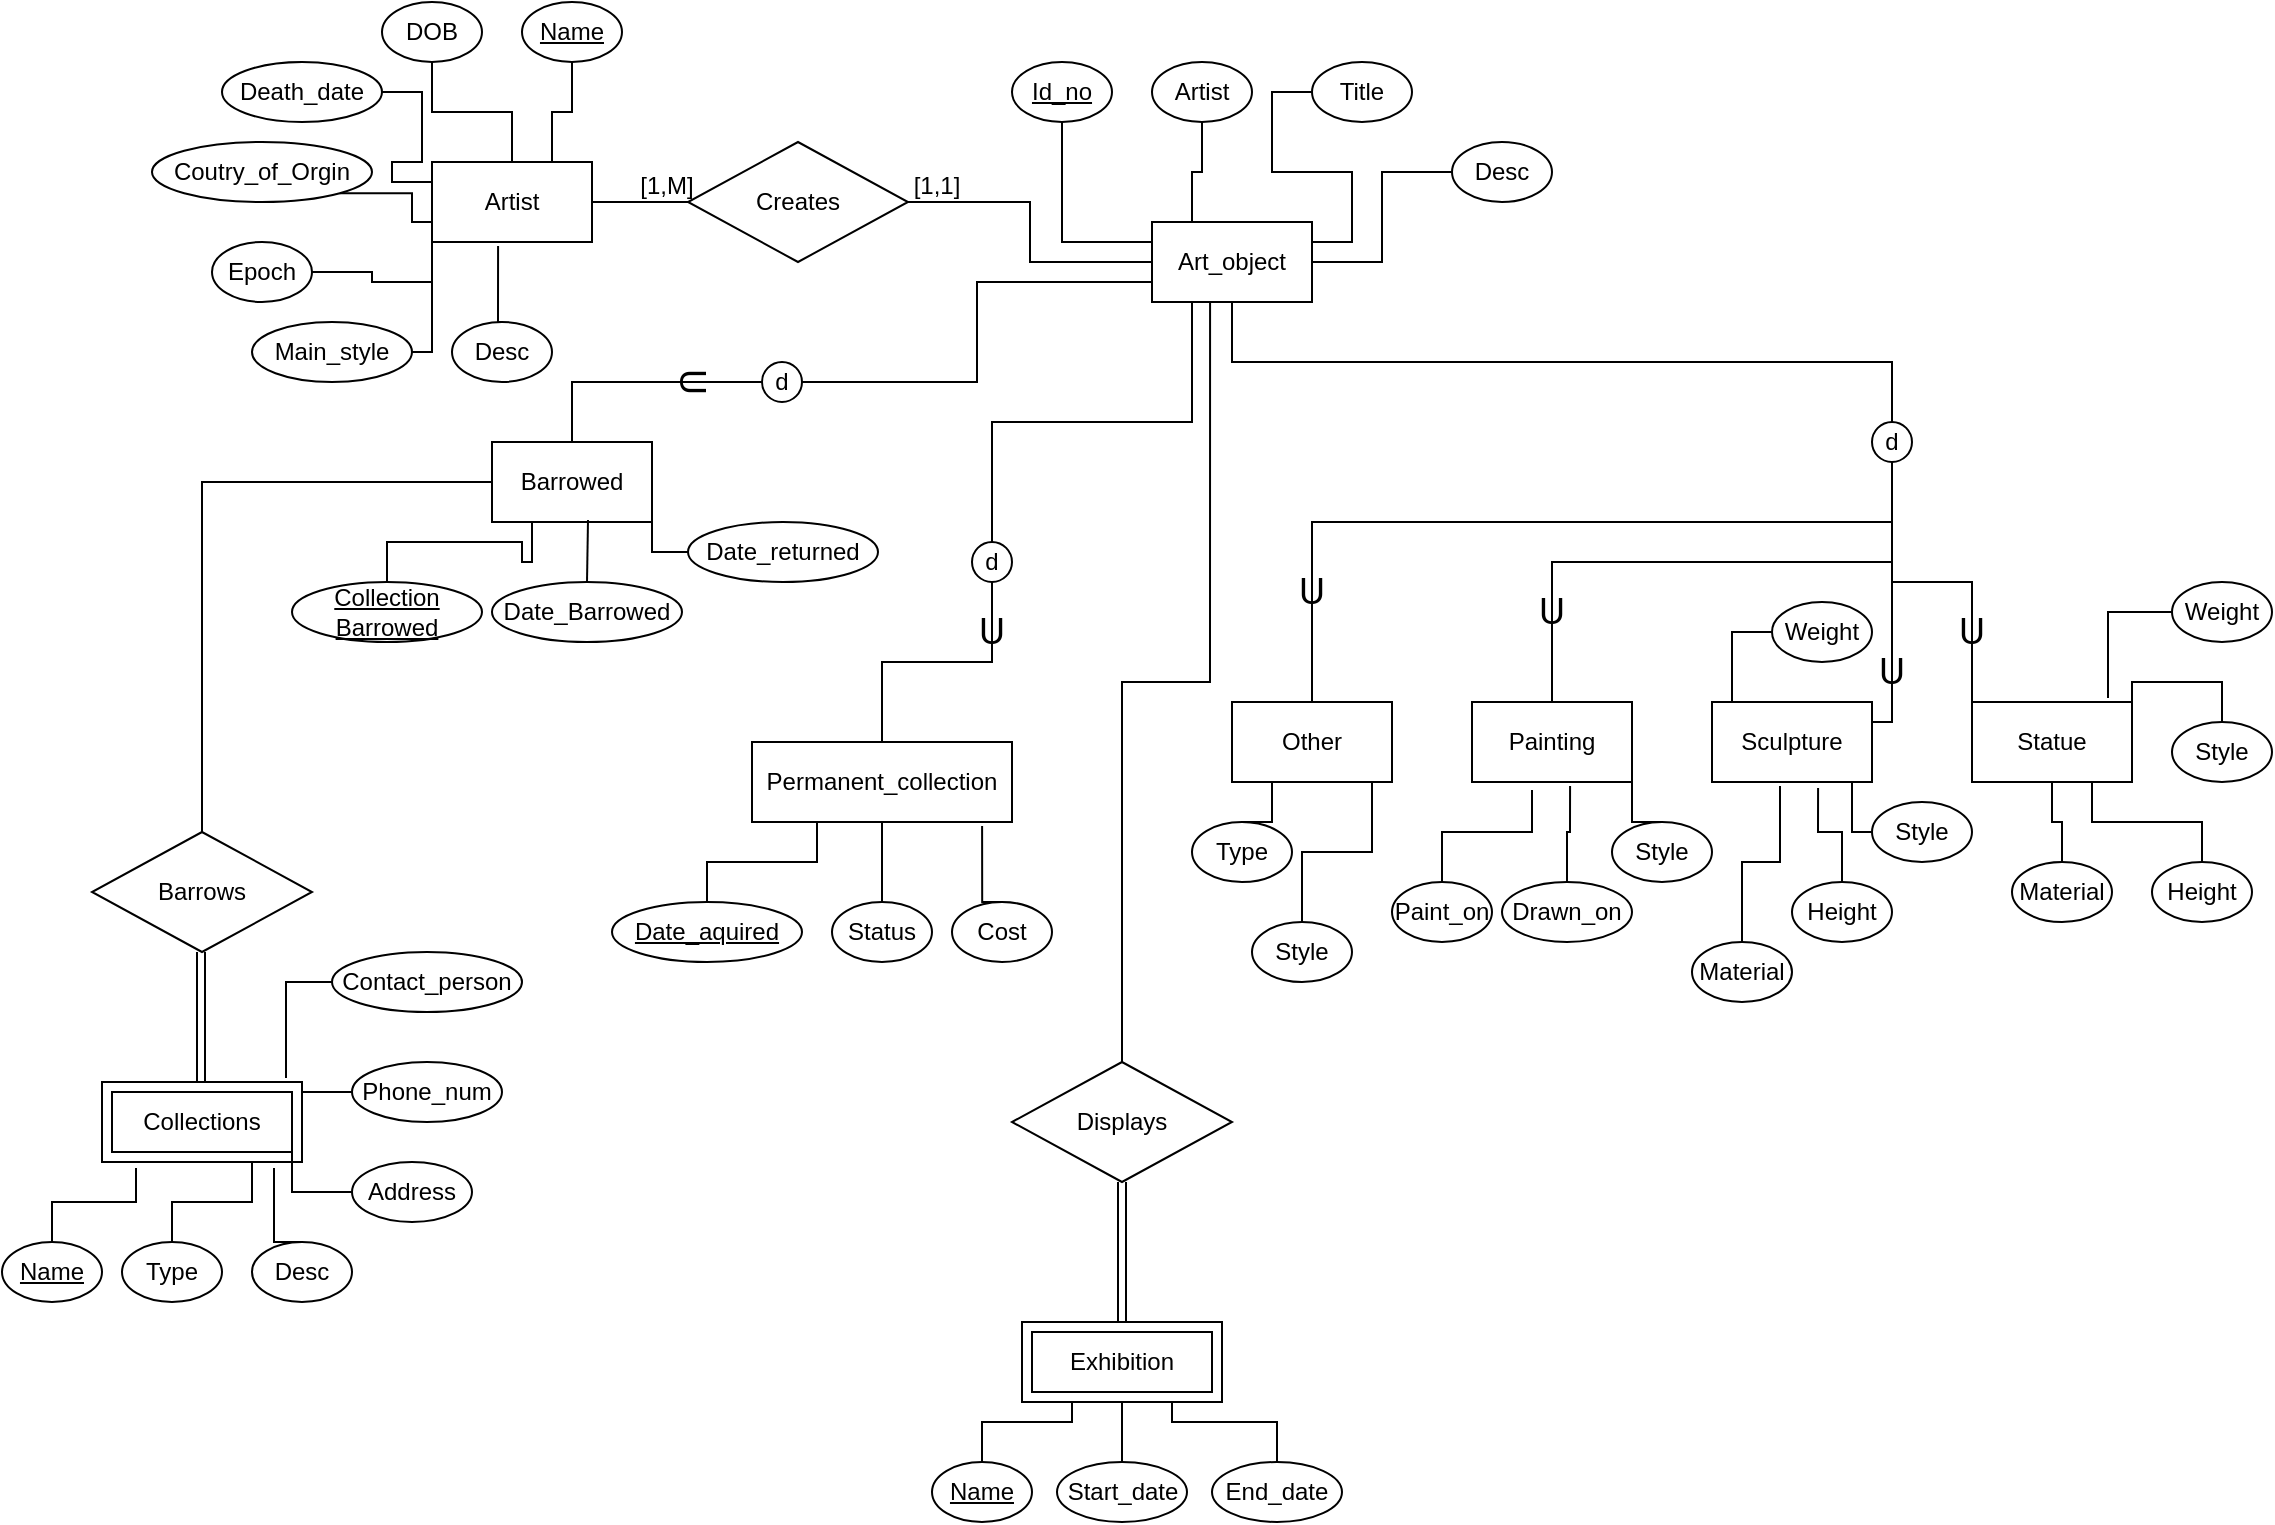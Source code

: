 <mxfile version="14.2.9" type="github">
  <diagram id="U1ADgzj7NbHvVfgoWPWw" name="Page-1">
    <mxGraphModel dx="1422" dy="762" grid="1" gridSize="10" guides="1" tooltips="1" connect="1" arrows="1" fold="1" page="1" pageScale="1" pageWidth="850" pageHeight="1100" math="0" shadow="0">
      <root>
        <mxCell id="0" />
        <mxCell id="1" parent="0" />
        <mxCell id="Ohg4oa2j4WqQgn4zbkPp-43" style="edgeStyle=orthogonalEdgeStyle;rounded=0;orthogonalLoop=1;jettySize=auto;html=1;exitX=0.5;exitY=1;exitDx=0;exitDy=0;entryX=0.5;entryY=0;entryDx=0;entryDy=0;endArrow=none;endFill=0;" edge="1" parent="1" source="Ohg4oa2j4WqQgn4zbkPp-1" target="Ohg4oa2j4WqQgn4zbkPp-42">
          <mxGeometry relative="1" as="geometry" />
        </mxCell>
        <mxCell id="Ohg4oa2j4WqQgn4zbkPp-1" value="Art_object" style="rounded=0;whiteSpace=wrap;html=1;" vertex="1" parent="1">
          <mxGeometry x="610" y="170" width="80" height="40" as="geometry" />
        </mxCell>
        <mxCell id="Ohg4oa2j4WqQgn4zbkPp-9" style="edgeStyle=orthogonalEdgeStyle;rounded=0;orthogonalLoop=1;jettySize=auto;html=1;exitX=0.5;exitY=1;exitDx=0;exitDy=0;entryX=0;entryY=0.25;entryDx=0;entryDy=0;endArrow=none;endFill=0;" edge="1" parent="1" source="Ohg4oa2j4WqQgn4zbkPp-2" target="Ohg4oa2j4WqQgn4zbkPp-1">
          <mxGeometry relative="1" as="geometry" />
        </mxCell>
        <mxCell id="Ohg4oa2j4WqQgn4zbkPp-2" value="&lt;u&gt;Id_no&lt;/u&gt;" style="ellipse;whiteSpace=wrap;html=1;" vertex="1" parent="1">
          <mxGeometry x="540" y="90" width="50" height="30" as="geometry" />
        </mxCell>
        <mxCell id="Ohg4oa2j4WqQgn4zbkPp-8" style="edgeStyle=orthogonalEdgeStyle;rounded=0;orthogonalLoop=1;jettySize=auto;html=1;exitX=0.5;exitY=1;exitDx=0;exitDy=0;entryX=0.25;entryY=0;entryDx=0;entryDy=0;endArrow=none;endFill=0;" edge="1" parent="1" source="Ohg4oa2j4WqQgn4zbkPp-3" target="Ohg4oa2j4WqQgn4zbkPp-1">
          <mxGeometry relative="1" as="geometry" />
        </mxCell>
        <mxCell id="Ohg4oa2j4WqQgn4zbkPp-3" value="Artist&lt;span style=&quot;color: rgba(0 , 0 , 0 , 0) ; font-family: monospace ; font-size: 0px&quot;&gt;%3CmxGraphModel%3E%3Croot%3E%3CmxCell%20id%3D%220%22%2F%3E%3CmxCell%20id%3D%221%22%20parent%3D%220%22%2F%3E%3CmxCell%20id%3D%222%22%20value%3D%22Id_no%22%20style%3D%22ellipse%3BwhiteSpace%3Dwrap%3Bhtml%3D1%3B%22%20vertex%3D%221%22%20parent%3D%221%22%3E%3CmxGeometry%20x%3D%22540%22%20y%3D%2290%22%20width%3D%2250%22%20height%3D%2230%22%20as%3D%22geometry%22%2F%3E%3C%2FmxCell%3E%3C%2Froot%3E%3C%2FmxGraphModel%3E&lt;/span&gt;" style="ellipse;whiteSpace=wrap;html=1;" vertex="1" parent="1">
          <mxGeometry x="610" y="90" width="50" height="30" as="geometry" />
        </mxCell>
        <mxCell id="Ohg4oa2j4WqQgn4zbkPp-7" style="edgeStyle=orthogonalEdgeStyle;rounded=0;orthogonalLoop=1;jettySize=auto;html=1;exitX=0;exitY=0.5;exitDx=0;exitDy=0;entryX=1;entryY=0.25;entryDx=0;entryDy=0;endArrow=none;endFill=0;" edge="1" parent="1" source="Ohg4oa2j4WqQgn4zbkPp-4" target="Ohg4oa2j4WqQgn4zbkPp-1">
          <mxGeometry relative="1" as="geometry" />
        </mxCell>
        <mxCell id="Ohg4oa2j4WqQgn4zbkPp-4" value="Title" style="ellipse;whiteSpace=wrap;html=1;" vertex="1" parent="1">
          <mxGeometry x="690" y="90" width="50" height="30" as="geometry" />
        </mxCell>
        <mxCell id="Ohg4oa2j4WqQgn4zbkPp-6" style="edgeStyle=orthogonalEdgeStyle;rounded=0;orthogonalLoop=1;jettySize=auto;html=1;exitX=0;exitY=0.5;exitDx=0;exitDy=0;entryX=1;entryY=0.5;entryDx=0;entryDy=0;endArrow=none;endFill=0;" edge="1" parent="1" source="Ohg4oa2j4WqQgn4zbkPp-5" target="Ohg4oa2j4WqQgn4zbkPp-1">
          <mxGeometry relative="1" as="geometry" />
        </mxCell>
        <mxCell id="Ohg4oa2j4WqQgn4zbkPp-5" value="Desc" style="ellipse;whiteSpace=wrap;html=1;" vertex="1" parent="1">
          <mxGeometry x="760" y="130" width="50" height="30" as="geometry" />
        </mxCell>
        <mxCell id="Ohg4oa2j4WqQgn4zbkPp-11" value="Statue" style="rounded=0;whiteSpace=wrap;html=1;" vertex="1" parent="1">
          <mxGeometry x="1020" y="410" width="80" height="40" as="geometry" />
        </mxCell>
        <mxCell id="Ohg4oa2j4WqQgn4zbkPp-12" value="Sculpture" style="rounded=0;whiteSpace=wrap;html=1;" vertex="1" parent="1">
          <mxGeometry x="890" y="410" width="80" height="40" as="geometry" />
        </mxCell>
        <mxCell id="Ohg4oa2j4WqQgn4zbkPp-13" value="Painting" style="rounded=0;whiteSpace=wrap;html=1;" vertex="1" parent="1">
          <mxGeometry x="770" y="410" width="80" height="40" as="geometry" />
        </mxCell>
        <mxCell id="Ohg4oa2j4WqQgn4zbkPp-14" value="Other" style="rounded=0;whiteSpace=wrap;html=1;" vertex="1" parent="1">
          <mxGeometry x="650" y="410" width="80" height="40" as="geometry" />
        </mxCell>
        <mxCell id="Ohg4oa2j4WqQgn4zbkPp-20" style="edgeStyle=orthogonalEdgeStyle;rounded=0;orthogonalLoop=1;jettySize=auto;html=1;exitX=0.5;exitY=0;exitDx=0;exitDy=0;entryX=0.375;entryY=1.1;entryDx=0;entryDy=0;entryPerimeter=0;endArrow=none;endFill=0;" edge="1" parent="1" source="Ohg4oa2j4WqQgn4zbkPp-15" target="Ohg4oa2j4WqQgn4zbkPp-13">
          <mxGeometry relative="1" as="geometry" />
        </mxCell>
        <mxCell id="Ohg4oa2j4WqQgn4zbkPp-15" value="Paint_on" style="ellipse;whiteSpace=wrap;html=1;" vertex="1" parent="1">
          <mxGeometry x="730" y="500" width="50" height="30" as="geometry" />
        </mxCell>
        <mxCell id="Ohg4oa2j4WqQgn4zbkPp-19" style="edgeStyle=orthogonalEdgeStyle;rounded=0;orthogonalLoop=1;jettySize=auto;html=1;exitX=0.5;exitY=0;exitDx=0;exitDy=0;entryX=0.613;entryY=1.05;entryDx=0;entryDy=0;entryPerimeter=0;endArrow=none;endFill=0;" edge="1" parent="1" source="Ohg4oa2j4WqQgn4zbkPp-16" target="Ohg4oa2j4WqQgn4zbkPp-13">
          <mxGeometry relative="1" as="geometry" />
        </mxCell>
        <mxCell id="Ohg4oa2j4WqQgn4zbkPp-16" value="Drawn_on" style="ellipse;whiteSpace=wrap;html=1;" vertex="1" parent="1">
          <mxGeometry x="785" y="500" width="65" height="30" as="geometry" />
        </mxCell>
        <mxCell id="Ohg4oa2j4WqQgn4zbkPp-18" style="edgeStyle=orthogonalEdgeStyle;rounded=0;orthogonalLoop=1;jettySize=auto;html=1;exitX=0.5;exitY=0;exitDx=0;exitDy=0;entryX=1;entryY=1;entryDx=0;entryDy=0;endArrow=none;endFill=0;" edge="1" parent="1" source="Ohg4oa2j4WqQgn4zbkPp-17" target="Ohg4oa2j4WqQgn4zbkPp-13">
          <mxGeometry relative="1" as="geometry" />
        </mxCell>
        <mxCell id="Ohg4oa2j4WqQgn4zbkPp-17" value="Style" style="ellipse;whiteSpace=wrap;html=1;" vertex="1" parent="1">
          <mxGeometry x="840" y="470" width="50" height="30" as="geometry" />
        </mxCell>
        <mxCell id="Ohg4oa2j4WqQgn4zbkPp-28" style="edgeStyle=orthogonalEdgeStyle;rounded=0;orthogonalLoop=1;jettySize=auto;html=1;exitX=0.5;exitY=0;exitDx=0;exitDy=0;entryX=0.425;entryY=1.05;entryDx=0;entryDy=0;entryPerimeter=0;endArrow=none;endFill=0;" edge="1" parent="1" source="Ohg4oa2j4WqQgn4zbkPp-21" target="Ohg4oa2j4WqQgn4zbkPp-12">
          <mxGeometry relative="1" as="geometry" />
        </mxCell>
        <mxCell id="Ohg4oa2j4WqQgn4zbkPp-21" value="Material" style="ellipse;whiteSpace=wrap;html=1;" vertex="1" parent="1">
          <mxGeometry x="880" y="530" width="50" height="30" as="geometry" />
        </mxCell>
        <mxCell id="Ohg4oa2j4WqQgn4zbkPp-27" style="edgeStyle=orthogonalEdgeStyle;rounded=0;orthogonalLoop=1;jettySize=auto;html=1;exitX=0.5;exitY=0;exitDx=0;exitDy=0;entryX=0.663;entryY=1.075;entryDx=0;entryDy=0;entryPerimeter=0;endArrow=none;endFill=0;" edge="1" parent="1" source="Ohg4oa2j4WqQgn4zbkPp-22" target="Ohg4oa2j4WqQgn4zbkPp-12">
          <mxGeometry relative="1" as="geometry" />
        </mxCell>
        <mxCell id="Ohg4oa2j4WqQgn4zbkPp-22" value="Height" style="ellipse;whiteSpace=wrap;html=1;" vertex="1" parent="1">
          <mxGeometry x="930" y="500" width="50" height="30" as="geometry" />
        </mxCell>
        <mxCell id="Ohg4oa2j4WqQgn4zbkPp-26" style="edgeStyle=orthogonalEdgeStyle;rounded=0;orthogonalLoop=1;jettySize=auto;html=1;exitX=0;exitY=0.5;exitDx=0;exitDy=0;entryX=0.75;entryY=0;entryDx=0;entryDy=0;endArrow=none;endFill=0;" edge="1" parent="1" source="Ohg4oa2j4WqQgn4zbkPp-23" target="Ohg4oa2j4WqQgn4zbkPp-12">
          <mxGeometry relative="1" as="geometry" />
        </mxCell>
        <mxCell id="Ohg4oa2j4WqQgn4zbkPp-23" value="Weight" style="ellipse;whiteSpace=wrap;html=1;" vertex="1" parent="1">
          <mxGeometry x="920" y="360" width="50" height="30" as="geometry" />
        </mxCell>
        <mxCell id="Ohg4oa2j4WqQgn4zbkPp-25" style="edgeStyle=orthogonalEdgeStyle;rounded=0;orthogonalLoop=1;jettySize=auto;html=1;exitX=0;exitY=0.5;exitDx=0;exitDy=0;entryX=0.875;entryY=1;entryDx=0;entryDy=0;entryPerimeter=0;endArrow=none;endFill=0;" edge="1" parent="1" source="Ohg4oa2j4WqQgn4zbkPp-24" target="Ohg4oa2j4WqQgn4zbkPp-12">
          <mxGeometry relative="1" as="geometry" />
        </mxCell>
        <mxCell id="Ohg4oa2j4WqQgn4zbkPp-24" value="Style" style="ellipse;whiteSpace=wrap;html=1;" vertex="1" parent="1">
          <mxGeometry x="970" y="460" width="50" height="30" as="geometry" />
        </mxCell>
        <mxCell id="Ohg4oa2j4WqQgn4zbkPp-32" style="edgeStyle=orthogonalEdgeStyle;rounded=0;orthogonalLoop=1;jettySize=auto;html=1;exitX=0.5;exitY=0;exitDx=0;exitDy=0;entryX=0.25;entryY=1;entryDx=0;entryDy=0;endArrow=none;endFill=0;" edge="1" parent="1" source="Ohg4oa2j4WqQgn4zbkPp-29" target="Ohg4oa2j4WqQgn4zbkPp-14">
          <mxGeometry relative="1" as="geometry" />
        </mxCell>
        <mxCell id="Ohg4oa2j4WqQgn4zbkPp-29" value="Type" style="ellipse;whiteSpace=wrap;html=1;" vertex="1" parent="1">
          <mxGeometry x="630" y="470" width="50" height="30" as="geometry" />
        </mxCell>
        <mxCell id="Ohg4oa2j4WqQgn4zbkPp-31" style="edgeStyle=orthogonalEdgeStyle;rounded=0;orthogonalLoop=1;jettySize=auto;html=1;exitX=0.5;exitY=0;exitDx=0;exitDy=0;entryX=0.875;entryY=1;entryDx=0;entryDy=0;entryPerimeter=0;endArrow=none;endFill=0;" edge="1" parent="1" source="Ohg4oa2j4WqQgn4zbkPp-30" target="Ohg4oa2j4WqQgn4zbkPp-14">
          <mxGeometry relative="1" as="geometry" />
        </mxCell>
        <mxCell id="Ohg4oa2j4WqQgn4zbkPp-30" value="Style" style="ellipse;whiteSpace=wrap;html=1;" vertex="1" parent="1">
          <mxGeometry x="660" y="520" width="50" height="30" as="geometry" />
        </mxCell>
        <mxCell id="Ohg4oa2j4WqQgn4zbkPp-38" style="edgeStyle=orthogonalEdgeStyle;rounded=0;orthogonalLoop=1;jettySize=auto;html=1;exitX=0.5;exitY=0;exitDx=0;exitDy=0;entryX=0.5;entryY=1;entryDx=0;entryDy=0;endArrow=none;endFill=0;" edge="1" parent="1" source="Ohg4oa2j4WqQgn4zbkPp-33" target="Ohg4oa2j4WqQgn4zbkPp-11">
          <mxGeometry relative="1" as="geometry" />
        </mxCell>
        <mxCell id="Ohg4oa2j4WqQgn4zbkPp-33" value="Material" style="ellipse;whiteSpace=wrap;html=1;" vertex="1" parent="1">
          <mxGeometry x="1040" y="490" width="50" height="30" as="geometry" />
        </mxCell>
        <mxCell id="Ohg4oa2j4WqQgn4zbkPp-39" style="edgeStyle=orthogonalEdgeStyle;rounded=0;orthogonalLoop=1;jettySize=auto;html=1;exitX=0.5;exitY=0;exitDx=0;exitDy=0;entryX=0.75;entryY=1;entryDx=0;entryDy=0;endArrow=none;endFill=0;" edge="1" parent="1" source="Ohg4oa2j4WqQgn4zbkPp-35" target="Ohg4oa2j4WqQgn4zbkPp-11">
          <mxGeometry relative="1" as="geometry" />
        </mxCell>
        <mxCell id="Ohg4oa2j4WqQgn4zbkPp-35" value="Height" style="ellipse;whiteSpace=wrap;html=1;" vertex="1" parent="1">
          <mxGeometry x="1110" y="490" width="50" height="30" as="geometry" />
        </mxCell>
        <mxCell id="Ohg4oa2j4WqQgn4zbkPp-40" style="edgeStyle=orthogonalEdgeStyle;rounded=0;orthogonalLoop=1;jettySize=auto;html=1;exitX=0.5;exitY=0;exitDx=0;exitDy=0;entryX=1;entryY=0.25;entryDx=0;entryDy=0;endArrow=none;endFill=0;" edge="1" parent="1" source="Ohg4oa2j4WqQgn4zbkPp-36" target="Ohg4oa2j4WqQgn4zbkPp-11">
          <mxGeometry relative="1" as="geometry" />
        </mxCell>
        <mxCell id="Ohg4oa2j4WqQgn4zbkPp-36" value="Style" style="ellipse;whiteSpace=wrap;html=1;" vertex="1" parent="1">
          <mxGeometry x="1120" y="420" width="50" height="30" as="geometry" />
        </mxCell>
        <mxCell id="Ohg4oa2j4WqQgn4zbkPp-41" style="edgeStyle=orthogonalEdgeStyle;rounded=0;orthogonalLoop=1;jettySize=auto;html=1;exitX=0;exitY=0.5;exitDx=0;exitDy=0;entryX=0.85;entryY=-0.05;entryDx=0;entryDy=0;entryPerimeter=0;endArrow=none;endFill=0;" edge="1" parent="1" source="Ohg4oa2j4WqQgn4zbkPp-37" target="Ohg4oa2j4WqQgn4zbkPp-11">
          <mxGeometry relative="1" as="geometry" />
        </mxCell>
        <mxCell id="Ohg4oa2j4WqQgn4zbkPp-37" value="Weight" style="ellipse;whiteSpace=wrap;html=1;" vertex="1" parent="1">
          <mxGeometry x="1120" y="350" width="50" height="30" as="geometry" />
        </mxCell>
        <mxCell id="Ohg4oa2j4WqQgn4zbkPp-44" style="edgeStyle=orthogonalEdgeStyle;rounded=0;orthogonalLoop=1;jettySize=auto;html=1;exitX=0.5;exitY=1;exitDx=0;exitDy=0;entryX=0.5;entryY=0;entryDx=0;entryDy=0;endArrow=none;endFill=0;" edge="1" parent="1" source="Ohg4oa2j4WqQgn4zbkPp-48" target="Ohg4oa2j4WqQgn4zbkPp-14">
          <mxGeometry relative="1" as="geometry">
            <Array as="points">
              <mxPoint x="690" y="320" />
            </Array>
          </mxGeometry>
        </mxCell>
        <mxCell id="Ohg4oa2j4WqQgn4zbkPp-45" style="edgeStyle=orthogonalEdgeStyle;rounded=0;orthogonalLoop=1;jettySize=auto;html=1;exitX=0.5;exitY=1;exitDx=0;exitDy=0;entryX=0.5;entryY=0;entryDx=0;entryDy=0;endArrow=none;endFill=0;" edge="1" parent="1" source="Ohg4oa2j4WqQgn4zbkPp-42" target="Ohg4oa2j4WqQgn4zbkPp-13">
          <mxGeometry relative="1" as="geometry">
            <Array as="points">
              <mxPoint x="980" y="340" />
              <mxPoint x="810" y="340" />
            </Array>
          </mxGeometry>
        </mxCell>
        <mxCell id="Ohg4oa2j4WqQgn4zbkPp-46" style="edgeStyle=orthogonalEdgeStyle;rounded=0;orthogonalLoop=1;jettySize=auto;html=1;exitX=0.5;exitY=1;exitDx=0;exitDy=0;entryX=1;entryY=0.25;entryDx=0;entryDy=0;endArrow=none;endFill=0;" edge="1" parent="1" source="Ohg4oa2j4WqQgn4zbkPp-42" target="Ohg4oa2j4WqQgn4zbkPp-12">
          <mxGeometry relative="1" as="geometry">
            <Array as="points">
              <mxPoint x="980" y="420" />
            </Array>
          </mxGeometry>
        </mxCell>
        <mxCell id="Ohg4oa2j4WqQgn4zbkPp-47" style="edgeStyle=orthogonalEdgeStyle;rounded=0;orthogonalLoop=1;jettySize=auto;html=1;exitX=0.5;exitY=1;exitDx=0;exitDy=0;entryX=0;entryY=0;entryDx=0;entryDy=0;endArrow=none;endFill=0;" edge="1" parent="1" source="Ohg4oa2j4WqQgn4zbkPp-42" target="Ohg4oa2j4WqQgn4zbkPp-11">
          <mxGeometry relative="1" as="geometry" />
        </mxCell>
        <mxCell id="Ohg4oa2j4WqQgn4zbkPp-42" value="d" style="ellipse;whiteSpace=wrap;html=1;aspect=fixed;" vertex="1" parent="1">
          <mxGeometry x="970" y="270" width="20" height="20" as="geometry" />
        </mxCell>
        <mxCell id="Ohg4oa2j4WqQgn4zbkPp-48" value="&lt;font style=&quot;font-size: 18px&quot;&gt;U&lt;/font&gt;" style="text;html=1;strokeColor=none;fillColor=none;align=center;verticalAlign=middle;whiteSpace=wrap;rounded=0;" vertex="1" parent="1">
          <mxGeometry x="660" y="340" width="60" height="30" as="geometry" />
        </mxCell>
        <mxCell id="Ohg4oa2j4WqQgn4zbkPp-49" style="edgeStyle=orthogonalEdgeStyle;rounded=0;orthogonalLoop=1;jettySize=auto;html=1;exitX=0.5;exitY=1;exitDx=0;exitDy=0;entryX=0.5;entryY=0;entryDx=0;entryDy=0;endArrow=none;endFill=0;" edge="1" parent="1" source="Ohg4oa2j4WqQgn4zbkPp-42" target="Ohg4oa2j4WqQgn4zbkPp-48">
          <mxGeometry relative="1" as="geometry">
            <mxPoint x="980" y="290" as="sourcePoint" />
            <mxPoint x="690" y="410" as="targetPoint" />
            <Array as="points">
              <mxPoint x="980" y="320" />
            </Array>
          </mxGeometry>
        </mxCell>
        <mxCell id="Ohg4oa2j4WqQgn4zbkPp-51" value="&lt;font style=&quot;font-size: 18px&quot;&gt;U&lt;/font&gt;" style="text;html=1;strokeColor=none;fillColor=none;align=center;verticalAlign=middle;whiteSpace=wrap;rounded=0;" vertex="1" parent="1">
          <mxGeometry x="780" y="350" width="60" height="30" as="geometry" />
        </mxCell>
        <mxCell id="Ohg4oa2j4WqQgn4zbkPp-52" value="&lt;font style=&quot;font-size: 18px&quot;&gt;U&lt;/font&gt;" style="text;html=1;strokeColor=none;fillColor=none;align=center;verticalAlign=middle;whiteSpace=wrap;rounded=0;" vertex="1" parent="1">
          <mxGeometry x="950" y="380" width="60" height="30" as="geometry" />
        </mxCell>
        <mxCell id="Ohg4oa2j4WqQgn4zbkPp-53" value="&lt;font style=&quot;font-size: 18px&quot;&gt;U&lt;/font&gt;" style="text;html=1;strokeColor=none;fillColor=none;align=center;verticalAlign=middle;whiteSpace=wrap;rounded=0;" vertex="1" parent="1">
          <mxGeometry x="990" y="360" width="60" height="30" as="geometry" />
        </mxCell>
        <mxCell id="Ohg4oa2j4WqQgn4zbkPp-54" value="Permanent_collection" style="rounded=0;whiteSpace=wrap;html=1;" vertex="1" parent="1">
          <mxGeometry x="410" y="430" width="130" height="40" as="geometry" />
        </mxCell>
        <mxCell id="Ohg4oa2j4WqQgn4zbkPp-56" style="edgeStyle=orthogonalEdgeStyle;rounded=0;orthogonalLoop=1;jettySize=auto;html=1;exitX=0.5;exitY=0;exitDx=0;exitDy=0;entryX=0.25;entryY=1;entryDx=0;entryDy=0;endArrow=none;endFill=0;" edge="1" parent="1" source="Ohg4oa2j4WqQgn4zbkPp-55" target="Ohg4oa2j4WqQgn4zbkPp-1">
          <mxGeometry relative="1" as="geometry" />
        </mxCell>
        <mxCell id="Ohg4oa2j4WqQgn4zbkPp-57" style="edgeStyle=orthogonalEdgeStyle;rounded=0;orthogonalLoop=1;jettySize=auto;html=1;exitX=0.5;exitY=1;exitDx=0;exitDy=0;endArrow=none;endFill=0;" edge="1" parent="1" source="Ohg4oa2j4WqQgn4zbkPp-55" target="Ohg4oa2j4WqQgn4zbkPp-54">
          <mxGeometry relative="1" as="geometry" />
        </mxCell>
        <mxCell id="Ohg4oa2j4WqQgn4zbkPp-55" value="d" style="ellipse;whiteSpace=wrap;html=1;aspect=fixed;" vertex="1" parent="1">
          <mxGeometry x="520" y="330" width="20" height="20" as="geometry" />
        </mxCell>
        <mxCell id="Ohg4oa2j4WqQgn4zbkPp-58" value="&lt;font style=&quot;font-size: 18px&quot;&gt;U&lt;/font&gt;" style="text;html=1;strokeColor=none;fillColor=none;align=center;verticalAlign=middle;whiteSpace=wrap;rounded=0;" vertex="1" parent="1">
          <mxGeometry x="500" y="360" width="60" height="30" as="geometry" />
        </mxCell>
        <mxCell id="Ohg4oa2j4WqQgn4zbkPp-64" style="edgeStyle=orthogonalEdgeStyle;rounded=0;orthogonalLoop=1;jettySize=auto;html=1;exitX=0.5;exitY=0;exitDx=0;exitDy=0;entryX=0.25;entryY=1;entryDx=0;entryDy=0;endArrow=none;endFill=0;" edge="1" parent="1" source="Ohg4oa2j4WqQgn4zbkPp-59" target="Ohg4oa2j4WqQgn4zbkPp-54">
          <mxGeometry relative="1" as="geometry" />
        </mxCell>
        <mxCell id="Ohg4oa2j4WqQgn4zbkPp-59" value="&lt;u&gt;Date_aquired&lt;/u&gt;" style="ellipse;whiteSpace=wrap;html=1;" vertex="1" parent="1">
          <mxGeometry x="340" y="510" width="95" height="30" as="geometry" />
        </mxCell>
        <mxCell id="Ohg4oa2j4WqQgn4zbkPp-63" style="edgeStyle=orthogonalEdgeStyle;rounded=0;orthogonalLoop=1;jettySize=auto;html=1;exitX=0.5;exitY=0;exitDx=0;exitDy=0;entryX=0.5;entryY=1;entryDx=0;entryDy=0;endArrow=none;endFill=0;" edge="1" parent="1" source="Ohg4oa2j4WqQgn4zbkPp-60" target="Ohg4oa2j4WqQgn4zbkPp-54">
          <mxGeometry relative="1" as="geometry" />
        </mxCell>
        <mxCell id="Ohg4oa2j4WqQgn4zbkPp-60" value="Status" style="ellipse;whiteSpace=wrap;html=1;" vertex="1" parent="1">
          <mxGeometry x="450" y="510" width="50" height="30" as="geometry" />
        </mxCell>
        <mxCell id="Ohg4oa2j4WqQgn4zbkPp-62" style="edgeStyle=orthogonalEdgeStyle;rounded=0;orthogonalLoop=1;jettySize=auto;html=1;exitX=0.5;exitY=0;exitDx=0;exitDy=0;entryX=0.885;entryY=1.05;entryDx=0;entryDy=0;entryPerimeter=0;endArrow=none;endFill=0;" edge="1" parent="1" source="Ohg4oa2j4WqQgn4zbkPp-61" target="Ohg4oa2j4WqQgn4zbkPp-54">
          <mxGeometry relative="1" as="geometry" />
        </mxCell>
        <mxCell id="Ohg4oa2j4WqQgn4zbkPp-61" value="Cost" style="ellipse;whiteSpace=wrap;html=1;" vertex="1" parent="1">
          <mxGeometry x="510" y="510" width="50" height="30" as="geometry" />
        </mxCell>
        <mxCell id="Ohg4oa2j4WqQgn4zbkPp-65" value="Barrowed" style="rounded=0;whiteSpace=wrap;html=1;" vertex="1" parent="1">
          <mxGeometry x="280" y="280" width="80" height="40" as="geometry" />
        </mxCell>
        <mxCell id="Ohg4oa2j4WqQgn4zbkPp-67" style="edgeStyle=orthogonalEdgeStyle;rounded=0;orthogonalLoop=1;jettySize=auto;html=1;exitX=1;exitY=0.5;exitDx=0;exitDy=0;entryX=0;entryY=0.75;entryDx=0;entryDy=0;endArrow=none;endFill=0;" edge="1" parent="1" source="Ohg4oa2j4WqQgn4zbkPp-66" target="Ohg4oa2j4WqQgn4zbkPp-1">
          <mxGeometry relative="1" as="geometry" />
        </mxCell>
        <mxCell id="Ohg4oa2j4WqQgn4zbkPp-66" value="d" style="ellipse;whiteSpace=wrap;html=1;aspect=fixed;" vertex="1" parent="1">
          <mxGeometry x="415" y="240" width="20" height="20" as="geometry" />
        </mxCell>
        <mxCell id="Ohg4oa2j4WqQgn4zbkPp-69" value="&lt;font style=&quot;font-size: 18px&quot;&gt;U&lt;/font&gt;" style="text;html=1;strokeColor=none;fillColor=none;align=center;verticalAlign=middle;whiteSpace=wrap;rounded=0;rotation=90;" vertex="1" parent="1">
          <mxGeometry x="350" y="235" width="60" height="30" as="geometry" />
        </mxCell>
        <mxCell id="Ohg4oa2j4WqQgn4zbkPp-71" style="edgeStyle=orthogonalEdgeStyle;rounded=0;orthogonalLoop=1;jettySize=auto;html=1;exitX=0;exitY=0.5;exitDx=0;exitDy=0;entryX=0.5;entryY=0;entryDx=0;entryDy=0;endArrow=none;endFill=0;" edge="1" parent="1" source="Ohg4oa2j4WqQgn4zbkPp-66" target="Ohg4oa2j4WqQgn4zbkPp-65">
          <mxGeometry relative="1" as="geometry">
            <mxPoint x="415" y="250" as="sourcePoint" />
            <mxPoint x="320" y="280" as="targetPoint" />
          </mxGeometry>
        </mxCell>
        <mxCell id="Ohg4oa2j4WqQgn4zbkPp-77" style="edgeStyle=orthogonalEdgeStyle;rounded=0;orthogonalLoop=1;jettySize=auto;html=1;exitX=0.5;exitY=0;exitDx=0;exitDy=0;entryX=0.25;entryY=1;entryDx=0;entryDy=0;endArrow=none;endFill=0;" edge="1" parent="1" source="Ohg4oa2j4WqQgn4zbkPp-72" target="Ohg4oa2j4WqQgn4zbkPp-65">
          <mxGeometry relative="1" as="geometry" />
        </mxCell>
        <mxCell id="Ohg4oa2j4WqQgn4zbkPp-72" value="&lt;u&gt;Collection Barrowed&lt;/u&gt;" style="ellipse;whiteSpace=wrap;html=1;" vertex="1" parent="1">
          <mxGeometry x="180" y="350" width="95" height="30" as="geometry" />
        </mxCell>
        <mxCell id="Ohg4oa2j4WqQgn4zbkPp-76" style="edgeStyle=orthogonalEdgeStyle;rounded=0;orthogonalLoop=1;jettySize=auto;html=1;exitX=0.5;exitY=0;exitDx=0;exitDy=0;entryX=0.6;entryY=0.975;entryDx=0;entryDy=0;entryPerimeter=0;endArrow=none;endFill=0;" edge="1" parent="1" source="Ohg4oa2j4WqQgn4zbkPp-73" target="Ohg4oa2j4WqQgn4zbkPp-65">
          <mxGeometry relative="1" as="geometry" />
        </mxCell>
        <mxCell id="Ohg4oa2j4WqQgn4zbkPp-73" value="Date_Barrowed" style="ellipse;whiteSpace=wrap;html=1;" vertex="1" parent="1">
          <mxGeometry x="280" y="350" width="95" height="30" as="geometry" />
        </mxCell>
        <mxCell id="Ohg4oa2j4WqQgn4zbkPp-75" style="edgeStyle=orthogonalEdgeStyle;rounded=0;orthogonalLoop=1;jettySize=auto;html=1;exitX=0;exitY=0.5;exitDx=0;exitDy=0;entryX=1;entryY=0.5;entryDx=0;entryDy=0;endArrow=none;endFill=0;" edge="1" parent="1" source="Ohg4oa2j4WqQgn4zbkPp-74" target="Ohg4oa2j4WqQgn4zbkPp-65">
          <mxGeometry relative="1" as="geometry" />
        </mxCell>
        <mxCell id="Ohg4oa2j4WqQgn4zbkPp-74" value="Date_returned" style="ellipse;whiteSpace=wrap;html=1;" vertex="1" parent="1">
          <mxGeometry x="378" y="320" width="95" height="30" as="geometry" />
        </mxCell>
        <mxCell id="Ohg4oa2j4WqQgn4zbkPp-79" style="edgeStyle=orthogonalEdgeStyle;rounded=0;orthogonalLoop=1;jettySize=auto;html=1;exitX=1;exitY=0.5;exitDx=0;exitDy=0;entryX=0;entryY=0.5;entryDx=0;entryDy=0;endArrow=none;endFill=0;" edge="1" parent="1" source="Ohg4oa2j4WqQgn4zbkPp-78" target="Ohg4oa2j4WqQgn4zbkPp-1">
          <mxGeometry relative="1" as="geometry" />
        </mxCell>
        <mxCell id="Ohg4oa2j4WqQgn4zbkPp-78" value="Creates" style="rhombus;whiteSpace=wrap;html=1;" vertex="1" parent="1">
          <mxGeometry x="378" y="130" width="110" height="60" as="geometry" />
        </mxCell>
        <mxCell id="Ohg4oa2j4WqQgn4zbkPp-81" style="edgeStyle=orthogonalEdgeStyle;rounded=0;orthogonalLoop=1;jettySize=auto;html=1;exitX=1;exitY=0.5;exitDx=0;exitDy=0;entryX=0;entryY=0.5;entryDx=0;entryDy=0;endArrow=none;endFill=0;" edge="1" parent="1" source="Ohg4oa2j4WqQgn4zbkPp-80" target="Ohg4oa2j4WqQgn4zbkPp-78">
          <mxGeometry relative="1" as="geometry" />
        </mxCell>
        <mxCell id="Ohg4oa2j4WqQgn4zbkPp-80" value="Artist" style="rounded=0;whiteSpace=wrap;html=1;" vertex="1" parent="1">
          <mxGeometry x="250" y="140" width="80" height="40" as="geometry" />
        </mxCell>
        <mxCell id="Ohg4oa2j4WqQgn4zbkPp-91" style="edgeStyle=orthogonalEdgeStyle;rounded=0;orthogonalLoop=1;jettySize=auto;html=1;exitX=0.5;exitY=1;exitDx=0;exitDy=0;entryX=0.75;entryY=0;entryDx=0;entryDy=0;endArrow=none;endFill=0;" edge="1" parent="1" source="Ohg4oa2j4WqQgn4zbkPp-82" target="Ohg4oa2j4WqQgn4zbkPp-80">
          <mxGeometry relative="1" as="geometry" />
        </mxCell>
        <mxCell id="Ohg4oa2j4WqQgn4zbkPp-82" value="&lt;u&gt;Name&lt;/u&gt;" style="ellipse;whiteSpace=wrap;html=1;" vertex="1" parent="1">
          <mxGeometry x="295" y="60" width="50" height="30" as="geometry" />
        </mxCell>
        <mxCell id="Ohg4oa2j4WqQgn4zbkPp-92" style="edgeStyle=orthogonalEdgeStyle;rounded=0;orthogonalLoop=1;jettySize=auto;html=1;exitX=0.5;exitY=1;exitDx=0;exitDy=0;entryX=0.5;entryY=0;entryDx=0;entryDy=0;endArrow=none;endFill=0;" edge="1" parent="1" source="Ohg4oa2j4WqQgn4zbkPp-83" target="Ohg4oa2j4WqQgn4zbkPp-80">
          <mxGeometry relative="1" as="geometry" />
        </mxCell>
        <mxCell id="Ohg4oa2j4WqQgn4zbkPp-83" value="DOB" style="ellipse;whiteSpace=wrap;html=1;" vertex="1" parent="1">
          <mxGeometry x="225" y="60" width="50" height="30" as="geometry" />
        </mxCell>
        <mxCell id="Ohg4oa2j4WqQgn4zbkPp-93" style="edgeStyle=orthogonalEdgeStyle;rounded=0;orthogonalLoop=1;jettySize=auto;html=1;exitX=1;exitY=0.5;exitDx=0;exitDy=0;entryX=0;entryY=0.25;entryDx=0;entryDy=0;endArrow=none;endFill=0;" edge="1" parent="1" source="Ohg4oa2j4WqQgn4zbkPp-84" target="Ohg4oa2j4WqQgn4zbkPp-80">
          <mxGeometry relative="1" as="geometry" />
        </mxCell>
        <mxCell id="Ohg4oa2j4WqQgn4zbkPp-84" value="Death_date" style="ellipse;whiteSpace=wrap;html=1;" vertex="1" parent="1">
          <mxGeometry x="145" y="90" width="80" height="30" as="geometry" />
        </mxCell>
        <mxCell id="Ohg4oa2j4WqQgn4zbkPp-94" style="edgeStyle=orthogonalEdgeStyle;rounded=0;orthogonalLoop=1;jettySize=auto;html=1;exitX=1;exitY=1;exitDx=0;exitDy=0;entryX=0;entryY=0.75;entryDx=0;entryDy=0;endArrow=none;endFill=0;" edge="1" parent="1" source="Ohg4oa2j4WqQgn4zbkPp-85" target="Ohg4oa2j4WqQgn4zbkPp-80">
          <mxGeometry relative="1" as="geometry" />
        </mxCell>
        <mxCell id="Ohg4oa2j4WqQgn4zbkPp-85" value="Coutry_of_Orgin" style="ellipse;whiteSpace=wrap;html=1;" vertex="1" parent="1">
          <mxGeometry x="110" y="130" width="110" height="30" as="geometry" />
        </mxCell>
        <mxCell id="Ohg4oa2j4WqQgn4zbkPp-95" style="edgeStyle=orthogonalEdgeStyle;rounded=0;orthogonalLoop=1;jettySize=auto;html=1;exitX=1;exitY=0.5;exitDx=0;exitDy=0;entryX=0;entryY=1;entryDx=0;entryDy=0;endArrow=none;endFill=0;" edge="1" parent="1" source="Ohg4oa2j4WqQgn4zbkPp-88" target="Ohg4oa2j4WqQgn4zbkPp-80">
          <mxGeometry relative="1" as="geometry" />
        </mxCell>
        <mxCell id="Ohg4oa2j4WqQgn4zbkPp-88" value="Epoch&lt;span style=&quot;color: rgba(0 , 0 , 0 , 0) ; font-family: monospace ; font-size: 0px&quot;&gt;%3CmxGraphModel%3E%3Croot%3E%3CmxCell%20id%3D%220%22%2F%3E%3CmxCell%20id%3D%221%22%20parent%3D%220%22%2F%3E%3CmxCell%20id%3D%222%22%20value%3D%22DOB%22%20style%3D%22ellipse%3BwhiteSpace%3Dwrap%3Bhtml%3D1%3B%22%20vertex%3D%221%22%20parent%3D%221%22%3E%3CmxGeometry%20x%3D%22225%22%20y%3D%2260%22%20width%3D%2250%22%20height%3D%2230%22%20as%3D%22geometry%22%2F%3E%3C%2FmxCell%3E%3C%2Froot%3E%3C%2FmxGraphModel%3E&lt;/span&gt;" style="ellipse;whiteSpace=wrap;html=1;" vertex="1" parent="1">
          <mxGeometry x="140" y="180" width="50" height="30" as="geometry" />
        </mxCell>
        <mxCell id="Ohg4oa2j4WqQgn4zbkPp-96" style="edgeStyle=orthogonalEdgeStyle;rounded=0;orthogonalLoop=1;jettySize=auto;html=1;exitX=1;exitY=0.5;exitDx=0;exitDy=0;endArrow=none;endFill=0;" edge="1" parent="1" source="Ohg4oa2j4WqQgn4zbkPp-89">
          <mxGeometry relative="1" as="geometry">
            <mxPoint x="260" y="180" as="targetPoint" />
            <Array as="points">
              <mxPoint x="250" y="235" />
              <mxPoint x="250" y="180" />
            </Array>
          </mxGeometry>
        </mxCell>
        <mxCell id="Ohg4oa2j4WqQgn4zbkPp-89" value="Main_style" style="ellipse;whiteSpace=wrap;html=1;" vertex="1" parent="1">
          <mxGeometry x="160" y="220" width="80" height="30" as="geometry" />
        </mxCell>
        <mxCell id="Ohg4oa2j4WqQgn4zbkPp-97" style="edgeStyle=orthogonalEdgeStyle;rounded=0;orthogonalLoop=1;jettySize=auto;html=1;exitX=0.5;exitY=0;exitDx=0;exitDy=0;entryX=0.413;entryY=1.05;entryDx=0;entryDy=0;entryPerimeter=0;endArrow=none;endFill=0;" edge="1" parent="1" source="Ohg4oa2j4WqQgn4zbkPp-90" target="Ohg4oa2j4WqQgn4zbkPp-80">
          <mxGeometry relative="1" as="geometry" />
        </mxCell>
        <mxCell id="Ohg4oa2j4WqQgn4zbkPp-90" value="Desc" style="ellipse;whiteSpace=wrap;html=1;" vertex="1" parent="1">
          <mxGeometry x="260" y="220" width="50" height="30" as="geometry" />
        </mxCell>
        <mxCell id="Ohg4oa2j4WqQgn4zbkPp-99" style="edgeStyle=orthogonalEdgeStyle;rounded=0;orthogonalLoop=1;jettySize=auto;html=1;exitX=0.5;exitY=0;exitDx=0;exitDy=0;entryX=0.363;entryY=1;entryDx=0;entryDy=0;entryPerimeter=0;endArrow=none;endFill=0;" edge="1" parent="1" source="Ohg4oa2j4WqQgn4zbkPp-98" target="Ohg4oa2j4WqQgn4zbkPp-1">
          <mxGeometry relative="1" as="geometry" />
        </mxCell>
        <mxCell id="Ohg4oa2j4WqQgn4zbkPp-98" value="Displays" style="rhombus;whiteSpace=wrap;html=1;" vertex="1" parent="1">
          <mxGeometry x="540" y="590" width="110" height="60" as="geometry" />
        </mxCell>
        <mxCell id="Ohg4oa2j4WqQgn4zbkPp-101" value="" style="shape=link;html=1;rounded=0;endArrow=none;endFill=0;exitX=0.5;exitY=1;exitDx=0;exitDy=0;" edge="1" parent="1" source="Ohg4oa2j4WqQgn4zbkPp-98">
          <mxGeometry relative="1" as="geometry">
            <mxPoint x="540" y="700" as="sourcePoint" />
            <mxPoint x="595" y="720" as="targetPoint" />
          </mxGeometry>
        </mxCell>
        <mxCell id="Ohg4oa2j4WqQgn4zbkPp-103" value="Exhibition" style="shape=ext;margin=3;double=1;whiteSpace=wrap;html=1;align=center;" vertex="1" parent="1">
          <mxGeometry x="545" y="720" width="100" height="40" as="geometry" />
        </mxCell>
        <mxCell id="Ohg4oa2j4WqQgn4zbkPp-109" style="edgeStyle=orthogonalEdgeStyle;rounded=0;orthogonalLoop=1;jettySize=auto;html=1;exitX=0.5;exitY=0;exitDx=0;exitDy=0;entryX=0.25;entryY=1;entryDx=0;entryDy=0;endArrow=none;endFill=0;" edge="1" parent="1" source="Ohg4oa2j4WqQgn4zbkPp-104" target="Ohg4oa2j4WqQgn4zbkPp-103">
          <mxGeometry relative="1" as="geometry" />
        </mxCell>
        <mxCell id="Ohg4oa2j4WqQgn4zbkPp-104" value="&lt;u&gt;Name&lt;/u&gt;" style="ellipse;whiteSpace=wrap;html=1;" vertex="1" parent="1">
          <mxGeometry x="500" y="790" width="50" height="30" as="geometry" />
        </mxCell>
        <mxCell id="Ohg4oa2j4WqQgn4zbkPp-107" style="edgeStyle=orthogonalEdgeStyle;rounded=0;orthogonalLoop=1;jettySize=auto;html=1;exitX=0.5;exitY=0;exitDx=0;exitDy=0;entryX=0.5;entryY=1;entryDx=0;entryDy=0;endArrow=none;endFill=0;" edge="1" parent="1" source="Ohg4oa2j4WqQgn4zbkPp-105" target="Ohg4oa2j4WqQgn4zbkPp-103">
          <mxGeometry relative="1" as="geometry" />
        </mxCell>
        <mxCell id="Ohg4oa2j4WqQgn4zbkPp-105" value="Start_date" style="ellipse;whiteSpace=wrap;html=1;" vertex="1" parent="1">
          <mxGeometry x="562.5" y="790" width="65" height="30" as="geometry" />
        </mxCell>
        <mxCell id="Ohg4oa2j4WqQgn4zbkPp-108" style="edgeStyle=orthogonalEdgeStyle;rounded=0;orthogonalLoop=1;jettySize=auto;html=1;exitX=0.5;exitY=0;exitDx=0;exitDy=0;entryX=0.75;entryY=1;entryDx=0;entryDy=0;endArrow=none;endFill=0;" edge="1" parent="1" source="Ohg4oa2j4WqQgn4zbkPp-106" target="Ohg4oa2j4WqQgn4zbkPp-103">
          <mxGeometry relative="1" as="geometry" />
        </mxCell>
        <mxCell id="Ohg4oa2j4WqQgn4zbkPp-106" value="End_date" style="ellipse;whiteSpace=wrap;html=1;" vertex="1" parent="1">
          <mxGeometry x="640" y="790" width="65" height="30" as="geometry" />
        </mxCell>
        <mxCell id="Ohg4oa2j4WqQgn4zbkPp-111" style="edgeStyle=orthogonalEdgeStyle;rounded=0;orthogonalLoop=1;jettySize=auto;html=1;exitX=0.5;exitY=0;exitDx=0;exitDy=0;entryX=0;entryY=0.5;entryDx=0;entryDy=0;endArrow=none;endFill=0;" edge="1" parent="1" source="Ohg4oa2j4WqQgn4zbkPp-110" target="Ohg4oa2j4WqQgn4zbkPp-65">
          <mxGeometry relative="1" as="geometry" />
        </mxCell>
        <mxCell id="Ohg4oa2j4WqQgn4zbkPp-110" value="Barrows" style="rhombus;whiteSpace=wrap;html=1;" vertex="1" parent="1">
          <mxGeometry x="80" y="475" width="110" height="60" as="geometry" />
        </mxCell>
        <mxCell id="Ohg4oa2j4WqQgn4zbkPp-112" value="" style="shape=link;html=1;rounded=0;endArrow=none;endFill=0;exitX=0.5;exitY=1;exitDx=0;exitDy=0;" edge="1" parent="1">
          <mxGeometry relative="1" as="geometry">
            <mxPoint x="134.5" y="535" as="sourcePoint" />
            <mxPoint x="134.5" y="605" as="targetPoint" />
          </mxGeometry>
        </mxCell>
        <mxCell id="Ohg4oa2j4WqQgn4zbkPp-113" value="Collections" style="shape=ext;margin=3;double=1;whiteSpace=wrap;html=1;align=center;" vertex="1" parent="1">
          <mxGeometry x="85" y="600" width="100" height="40" as="geometry" />
        </mxCell>
        <mxCell id="Ohg4oa2j4WqQgn4zbkPp-125" style="edgeStyle=orthogonalEdgeStyle;rounded=0;orthogonalLoop=1;jettySize=auto;html=1;exitX=0.5;exitY=0;exitDx=0;exitDy=0;entryX=0.17;entryY=1.075;entryDx=0;entryDy=0;entryPerimeter=0;endArrow=none;endFill=0;" edge="1" parent="1" source="Ohg4oa2j4WqQgn4zbkPp-114" target="Ohg4oa2j4WqQgn4zbkPp-113">
          <mxGeometry relative="1" as="geometry" />
        </mxCell>
        <mxCell id="Ohg4oa2j4WqQgn4zbkPp-114" value="&lt;u&gt;Name&lt;/u&gt;" style="ellipse;whiteSpace=wrap;html=1;" vertex="1" parent="1">
          <mxGeometry x="35" y="680" width="50" height="30" as="geometry" />
        </mxCell>
        <mxCell id="Ohg4oa2j4WqQgn4zbkPp-124" style="edgeStyle=orthogonalEdgeStyle;rounded=0;orthogonalLoop=1;jettySize=auto;html=1;exitX=0.5;exitY=0;exitDx=0;exitDy=0;entryX=0.75;entryY=1;entryDx=0;entryDy=0;endArrow=none;endFill=0;" edge="1" parent="1" source="Ohg4oa2j4WqQgn4zbkPp-115" target="Ohg4oa2j4WqQgn4zbkPp-113">
          <mxGeometry relative="1" as="geometry" />
        </mxCell>
        <mxCell id="Ohg4oa2j4WqQgn4zbkPp-115" value="Type" style="ellipse;whiteSpace=wrap;html=1;" vertex="1" parent="1">
          <mxGeometry x="95" y="680" width="50" height="30" as="geometry" />
        </mxCell>
        <mxCell id="Ohg4oa2j4WqQgn4zbkPp-123" style="edgeStyle=orthogonalEdgeStyle;rounded=0;orthogonalLoop=1;jettySize=auto;html=1;exitX=0.5;exitY=0;exitDx=0;exitDy=0;entryX=0.86;entryY=1.075;entryDx=0;entryDy=0;entryPerimeter=0;endArrow=none;endFill=0;" edge="1" parent="1" source="Ohg4oa2j4WqQgn4zbkPp-116" target="Ohg4oa2j4WqQgn4zbkPp-113">
          <mxGeometry relative="1" as="geometry" />
        </mxCell>
        <mxCell id="Ohg4oa2j4WqQgn4zbkPp-116" value="Desc" style="ellipse;whiteSpace=wrap;html=1;" vertex="1" parent="1">
          <mxGeometry x="160" y="680" width="50" height="30" as="geometry" />
        </mxCell>
        <mxCell id="Ohg4oa2j4WqQgn4zbkPp-122" style="edgeStyle=orthogonalEdgeStyle;rounded=0;orthogonalLoop=1;jettySize=auto;html=1;exitX=0;exitY=0.5;exitDx=0;exitDy=0;endArrow=none;endFill=0;" edge="1" parent="1" source="Ohg4oa2j4WqQgn4zbkPp-117">
          <mxGeometry relative="1" as="geometry">
            <mxPoint x="180" y="630" as="targetPoint" />
          </mxGeometry>
        </mxCell>
        <mxCell id="Ohg4oa2j4WqQgn4zbkPp-117" value="Address" style="ellipse;whiteSpace=wrap;html=1;" vertex="1" parent="1">
          <mxGeometry x="210" y="640" width="60" height="30" as="geometry" />
        </mxCell>
        <mxCell id="Ohg4oa2j4WqQgn4zbkPp-121" style="edgeStyle=orthogonalEdgeStyle;rounded=0;orthogonalLoop=1;jettySize=auto;html=1;exitX=0;exitY=0.5;exitDx=0;exitDy=0;entryX=1;entryY=0;entryDx=0;entryDy=0;endArrow=none;endFill=0;" edge="1" parent="1" source="Ohg4oa2j4WqQgn4zbkPp-118" target="Ohg4oa2j4WqQgn4zbkPp-113">
          <mxGeometry relative="1" as="geometry" />
        </mxCell>
        <mxCell id="Ohg4oa2j4WqQgn4zbkPp-118" value="Phone_num" style="ellipse;whiteSpace=wrap;html=1;" vertex="1" parent="1">
          <mxGeometry x="210" y="590" width="75" height="30" as="geometry" />
        </mxCell>
        <mxCell id="Ohg4oa2j4WqQgn4zbkPp-120" style="edgeStyle=orthogonalEdgeStyle;rounded=0;orthogonalLoop=1;jettySize=auto;html=1;exitX=0;exitY=0.5;exitDx=0;exitDy=0;entryX=0.92;entryY=-0.05;entryDx=0;entryDy=0;entryPerimeter=0;endArrow=none;endFill=0;" edge="1" parent="1" source="Ohg4oa2j4WqQgn4zbkPp-119" target="Ohg4oa2j4WqQgn4zbkPp-113">
          <mxGeometry relative="1" as="geometry" />
        </mxCell>
        <mxCell id="Ohg4oa2j4WqQgn4zbkPp-119" value="Contact_person" style="ellipse;whiteSpace=wrap;html=1;" vertex="1" parent="1">
          <mxGeometry x="200" y="535" width="95" height="30" as="geometry" />
        </mxCell>
        <mxCell id="Ohg4oa2j4WqQgn4zbkPp-126" value="[1,M]" style="text;html=1;strokeColor=none;fillColor=none;align=center;verticalAlign=middle;whiteSpace=wrap;rounded=0;" vertex="1" parent="1">
          <mxGeometry x="350" y="147" width="35" height="10" as="geometry" />
        </mxCell>
        <mxCell id="Ohg4oa2j4WqQgn4zbkPp-128" value="[1,1]" style="text;html=1;strokeColor=none;fillColor=none;align=center;verticalAlign=middle;whiteSpace=wrap;rounded=0;" vertex="1" parent="1">
          <mxGeometry x="485" y="147" width="35" height="10" as="geometry" />
        </mxCell>
      </root>
    </mxGraphModel>
  </diagram>
</mxfile>
